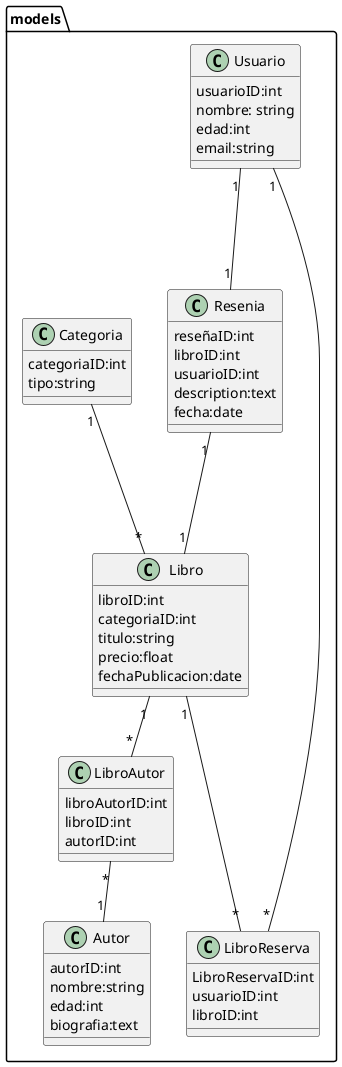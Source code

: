@startuml
    class models.Usuario{
        usuarioID:int
        nombre: string
        edad:int
        email:string
    }

    class models.Libro{
        libroID:int
        categoriaID:int
        titulo:string
        precio:float
        fechaPublicacion:date        
    }


    class models.Resenia{
        reseñaID:int
        libroID:int
        usuarioID:int
        description:text
        fecha:date
    }

    class models.Autor{
        autorID:int
        nombre:string
        edad:int
        biografia:text
    }

    class models.LibroAutor{
        libroAutorID:int
        libroID:int
        autorID:int
    }

    class models.Categoria{
        categoriaID:int
        tipo:string
    }

    class models.LibroReserva{
        LibroReservaID:int
        usuarioID:int
        libroID:int
    }


    models.LibroAutor "*"--"1" models.Autor
    models.Libro "1"--"*" models.LibroAutor
    models.Categoria "1"--- "*" models.Libro
    models.Resenia "1"--- "1" models.Libro
    models.Usuario "1"--- "1" models.Resenia

    models.LibroReserva "*"--- "1" models.Usuario
    models.Libro "1"--- "*" models.LibroReserva
    
    
@enduml

